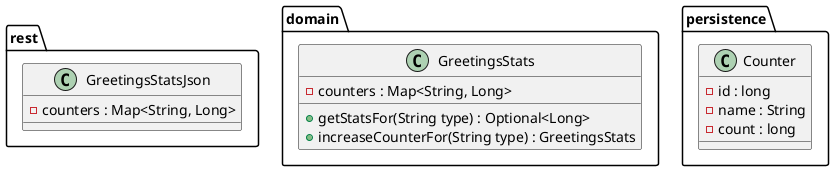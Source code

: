 @startuml
package rest{
    class GreetingsStatsJson {
        - counters : Map<String, Long>
    }
}
package domain{
    class GreetingsStats{
        - counters : Map<String, Long>
        + getStatsFor(String type) : Optional<Long>
        + increaseCounterFor(String type) : GreetingsStats
    }
}
package persistence{
    class Counter{
        - id : long
        - name : String
        - count : long
    }
}
@enduml